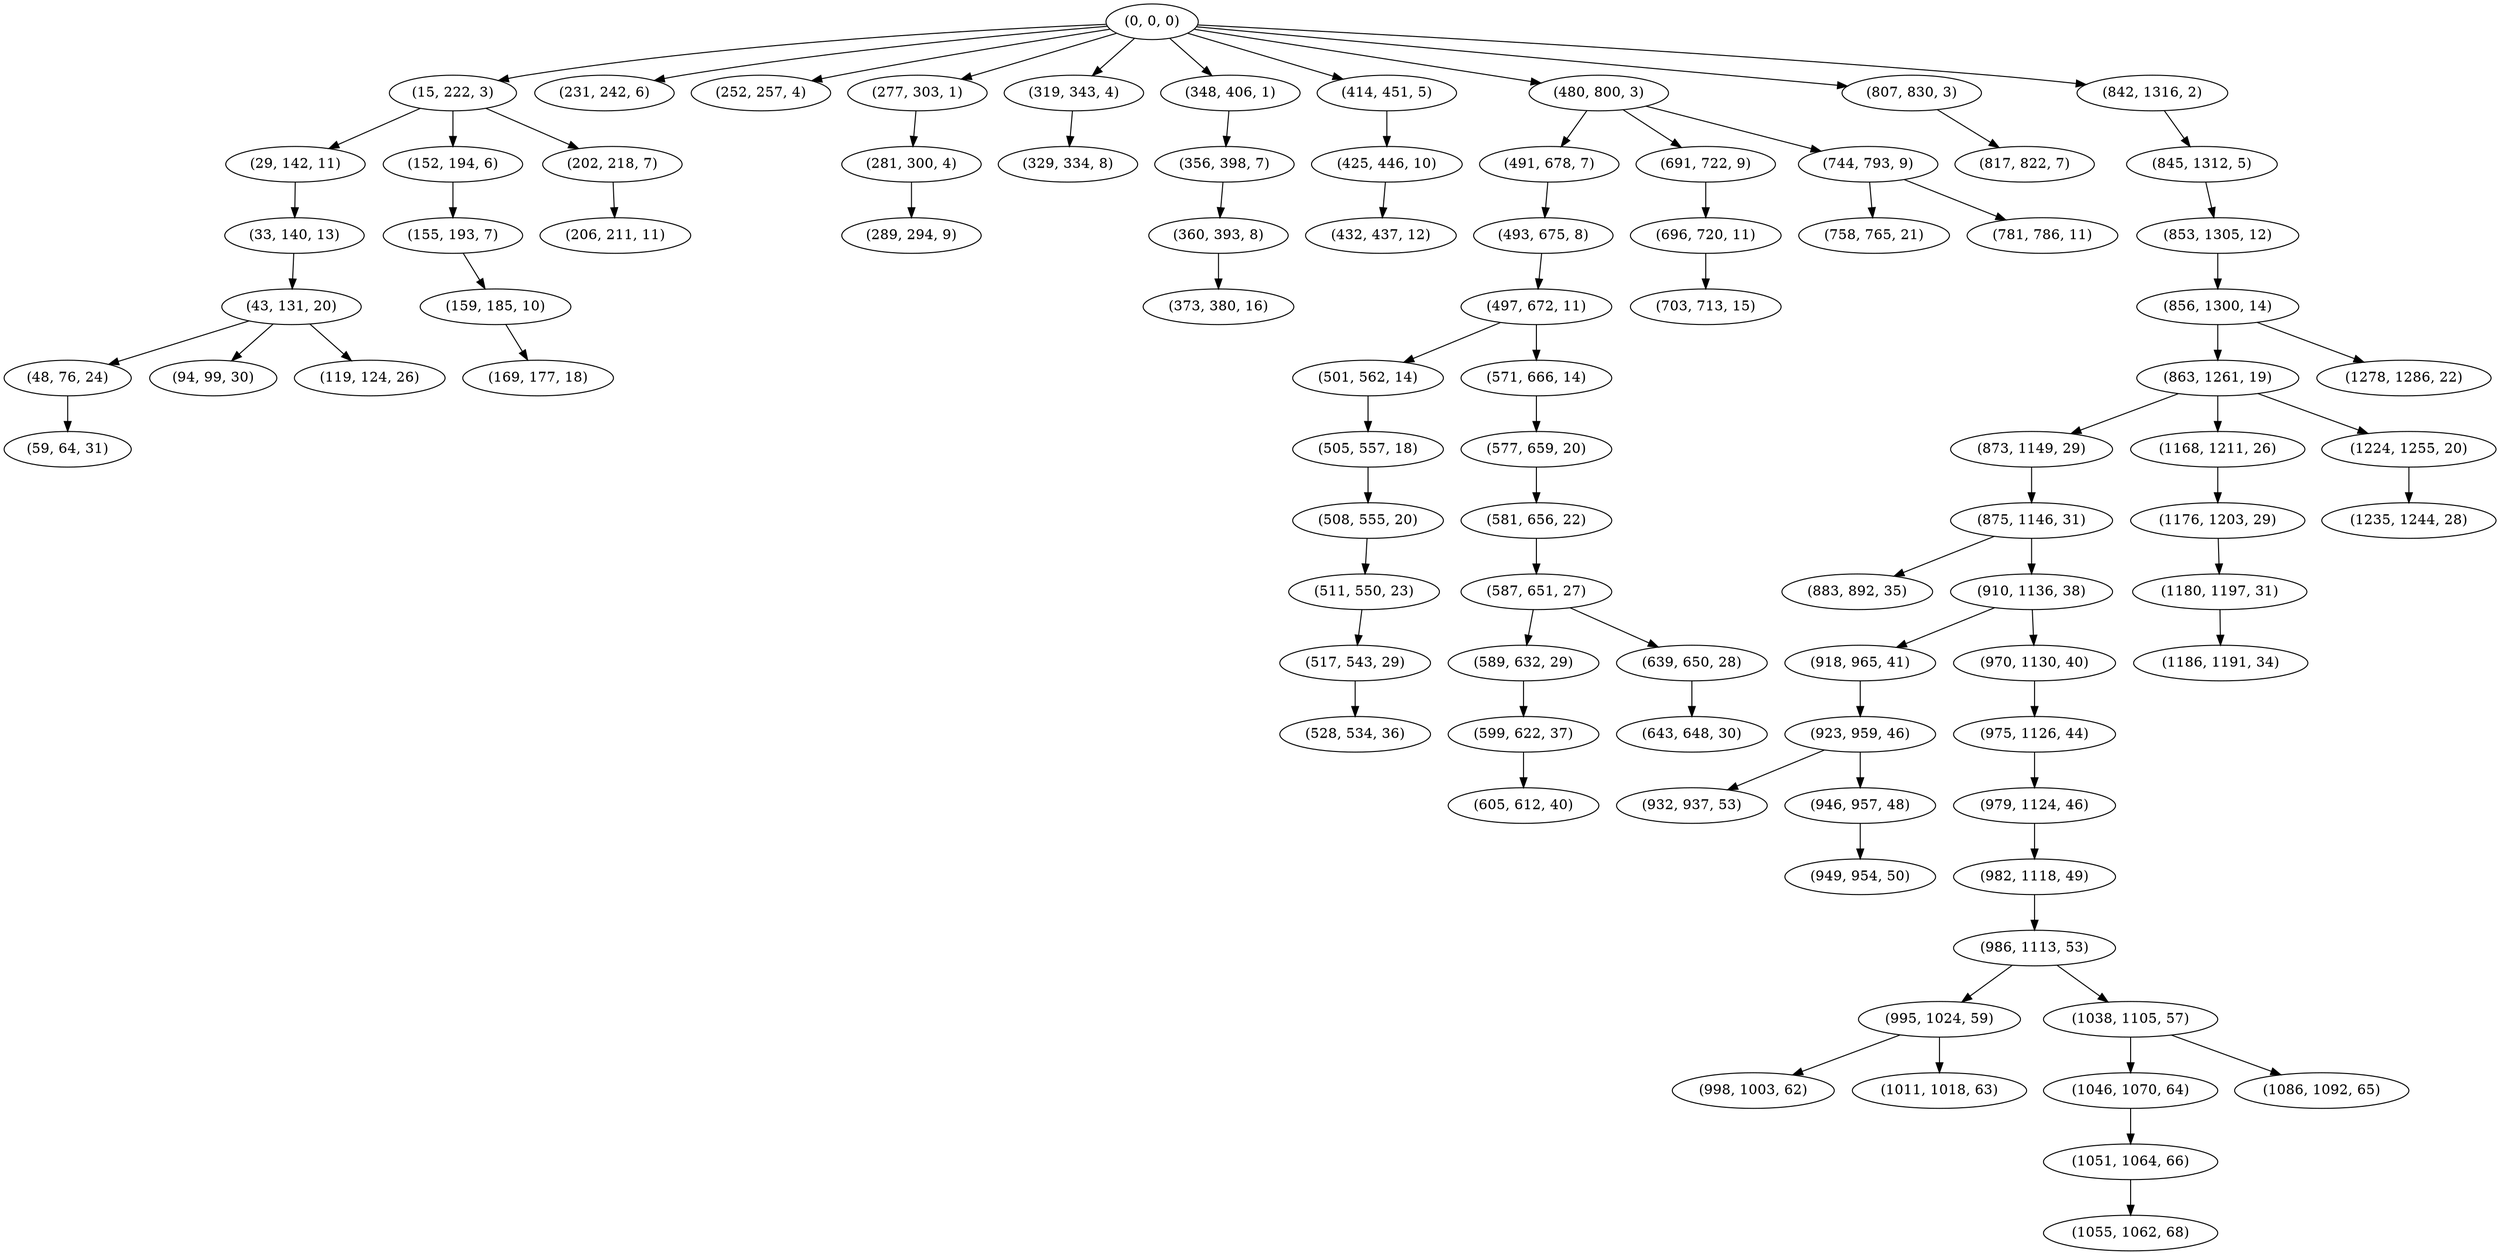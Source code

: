 digraph tree {
    "(0, 0, 0)";
    "(15, 222, 3)";
    "(29, 142, 11)";
    "(33, 140, 13)";
    "(43, 131, 20)";
    "(48, 76, 24)";
    "(59, 64, 31)";
    "(94, 99, 30)";
    "(119, 124, 26)";
    "(152, 194, 6)";
    "(155, 193, 7)";
    "(159, 185, 10)";
    "(169, 177, 18)";
    "(202, 218, 7)";
    "(206, 211, 11)";
    "(231, 242, 6)";
    "(252, 257, 4)";
    "(277, 303, 1)";
    "(281, 300, 4)";
    "(289, 294, 9)";
    "(319, 343, 4)";
    "(329, 334, 8)";
    "(348, 406, 1)";
    "(356, 398, 7)";
    "(360, 393, 8)";
    "(373, 380, 16)";
    "(414, 451, 5)";
    "(425, 446, 10)";
    "(432, 437, 12)";
    "(480, 800, 3)";
    "(491, 678, 7)";
    "(493, 675, 8)";
    "(497, 672, 11)";
    "(501, 562, 14)";
    "(505, 557, 18)";
    "(508, 555, 20)";
    "(511, 550, 23)";
    "(517, 543, 29)";
    "(528, 534, 36)";
    "(571, 666, 14)";
    "(577, 659, 20)";
    "(581, 656, 22)";
    "(587, 651, 27)";
    "(589, 632, 29)";
    "(599, 622, 37)";
    "(605, 612, 40)";
    "(639, 650, 28)";
    "(643, 648, 30)";
    "(691, 722, 9)";
    "(696, 720, 11)";
    "(703, 713, 15)";
    "(744, 793, 9)";
    "(758, 765, 21)";
    "(781, 786, 11)";
    "(807, 830, 3)";
    "(817, 822, 7)";
    "(842, 1316, 2)";
    "(845, 1312, 5)";
    "(853, 1305, 12)";
    "(856, 1300, 14)";
    "(863, 1261, 19)";
    "(873, 1149, 29)";
    "(875, 1146, 31)";
    "(883, 892, 35)";
    "(910, 1136, 38)";
    "(918, 965, 41)";
    "(923, 959, 46)";
    "(932, 937, 53)";
    "(946, 957, 48)";
    "(949, 954, 50)";
    "(970, 1130, 40)";
    "(975, 1126, 44)";
    "(979, 1124, 46)";
    "(982, 1118, 49)";
    "(986, 1113, 53)";
    "(995, 1024, 59)";
    "(998, 1003, 62)";
    "(1011, 1018, 63)";
    "(1038, 1105, 57)";
    "(1046, 1070, 64)";
    "(1051, 1064, 66)";
    "(1055, 1062, 68)";
    "(1086, 1092, 65)";
    "(1168, 1211, 26)";
    "(1176, 1203, 29)";
    "(1180, 1197, 31)";
    "(1186, 1191, 34)";
    "(1224, 1255, 20)";
    "(1235, 1244, 28)";
    "(1278, 1286, 22)";
    "(0, 0, 0)" -> "(15, 222, 3)";
    "(0, 0, 0)" -> "(231, 242, 6)";
    "(0, 0, 0)" -> "(252, 257, 4)";
    "(0, 0, 0)" -> "(277, 303, 1)";
    "(0, 0, 0)" -> "(319, 343, 4)";
    "(0, 0, 0)" -> "(348, 406, 1)";
    "(0, 0, 0)" -> "(414, 451, 5)";
    "(0, 0, 0)" -> "(480, 800, 3)";
    "(0, 0, 0)" -> "(807, 830, 3)";
    "(0, 0, 0)" -> "(842, 1316, 2)";
    "(15, 222, 3)" -> "(29, 142, 11)";
    "(15, 222, 3)" -> "(152, 194, 6)";
    "(15, 222, 3)" -> "(202, 218, 7)";
    "(29, 142, 11)" -> "(33, 140, 13)";
    "(33, 140, 13)" -> "(43, 131, 20)";
    "(43, 131, 20)" -> "(48, 76, 24)";
    "(43, 131, 20)" -> "(94, 99, 30)";
    "(43, 131, 20)" -> "(119, 124, 26)";
    "(48, 76, 24)" -> "(59, 64, 31)";
    "(152, 194, 6)" -> "(155, 193, 7)";
    "(155, 193, 7)" -> "(159, 185, 10)";
    "(159, 185, 10)" -> "(169, 177, 18)";
    "(202, 218, 7)" -> "(206, 211, 11)";
    "(277, 303, 1)" -> "(281, 300, 4)";
    "(281, 300, 4)" -> "(289, 294, 9)";
    "(319, 343, 4)" -> "(329, 334, 8)";
    "(348, 406, 1)" -> "(356, 398, 7)";
    "(356, 398, 7)" -> "(360, 393, 8)";
    "(360, 393, 8)" -> "(373, 380, 16)";
    "(414, 451, 5)" -> "(425, 446, 10)";
    "(425, 446, 10)" -> "(432, 437, 12)";
    "(480, 800, 3)" -> "(491, 678, 7)";
    "(480, 800, 3)" -> "(691, 722, 9)";
    "(480, 800, 3)" -> "(744, 793, 9)";
    "(491, 678, 7)" -> "(493, 675, 8)";
    "(493, 675, 8)" -> "(497, 672, 11)";
    "(497, 672, 11)" -> "(501, 562, 14)";
    "(497, 672, 11)" -> "(571, 666, 14)";
    "(501, 562, 14)" -> "(505, 557, 18)";
    "(505, 557, 18)" -> "(508, 555, 20)";
    "(508, 555, 20)" -> "(511, 550, 23)";
    "(511, 550, 23)" -> "(517, 543, 29)";
    "(517, 543, 29)" -> "(528, 534, 36)";
    "(571, 666, 14)" -> "(577, 659, 20)";
    "(577, 659, 20)" -> "(581, 656, 22)";
    "(581, 656, 22)" -> "(587, 651, 27)";
    "(587, 651, 27)" -> "(589, 632, 29)";
    "(587, 651, 27)" -> "(639, 650, 28)";
    "(589, 632, 29)" -> "(599, 622, 37)";
    "(599, 622, 37)" -> "(605, 612, 40)";
    "(639, 650, 28)" -> "(643, 648, 30)";
    "(691, 722, 9)" -> "(696, 720, 11)";
    "(696, 720, 11)" -> "(703, 713, 15)";
    "(744, 793, 9)" -> "(758, 765, 21)";
    "(744, 793, 9)" -> "(781, 786, 11)";
    "(807, 830, 3)" -> "(817, 822, 7)";
    "(842, 1316, 2)" -> "(845, 1312, 5)";
    "(845, 1312, 5)" -> "(853, 1305, 12)";
    "(853, 1305, 12)" -> "(856, 1300, 14)";
    "(856, 1300, 14)" -> "(863, 1261, 19)";
    "(856, 1300, 14)" -> "(1278, 1286, 22)";
    "(863, 1261, 19)" -> "(873, 1149, 29)";
    "(863, 1261, 19)" -> "(1168, 1211, 26)";
    "(863, 1261, 19)" -> "(1224, 1255, 20)";
    "(873, 1149, 29)" -> "(875, 1146, 31)";
    "(875, 1146, 31)" -> "(883, 892, 35)";
    "(875, 1146, 31)" -> "(910, 1136, 38)";
    "(910, 1136, 38)" -> "(918, 965, 41)";
    "(910, 1136, 38)" -> "(970, 1130, 40)";
    "(918, 965, 41)" -> "(923, 959, 46)";
    "(923, 959, 46)" -> "(932, 937, 53)";
    "(923, 959, 46)" -> "(946, 957, 48)";
    "(946, 957, 48)" -> "(949, 954, 50)";
    "(970, 1130, 40)" -> "(975, 1126, 44)";
    "(975, 1126, 44)" -> "(979, 1124, 46)";
    "(979, 1124, 46)" -> "(982, 1118, 49)";
    "(982, 1118, 49)" -> "(986, 1113, 53)";
    "(986, 1113, 53)" -> "(995, 1024, 59)";
    "(986, 1113, 53)" -> "(1038, 1105, 57)";
    "(995, 1024, 59)" -> "(998, 1003, 62)";
    "(995, 1024, 59)" -> "(1011, 1018, 63)";
    "(1038, 1105, 57)" -> "(1046, 1070, 64)";
    "(1038, 1105, 57)" -> "(1086, 1092, 65)";
    "(1046, 1070, 64)" -> "(1051, 1064, 66)";
    "(1051, 1064, 66)" -> "(1055, 1062, 68)";
    "(1168, 1211, 26)" -> "(1176, 1203, 29)";
    "(1176, 1203, 29)" -> "(1180, 1197, 31)";
    "(1180, 1197, 31)" -> "(1186, 1191, 34)";
    "(1224, 1255, 20)" -> "(1235, 1244, 28)";
}
